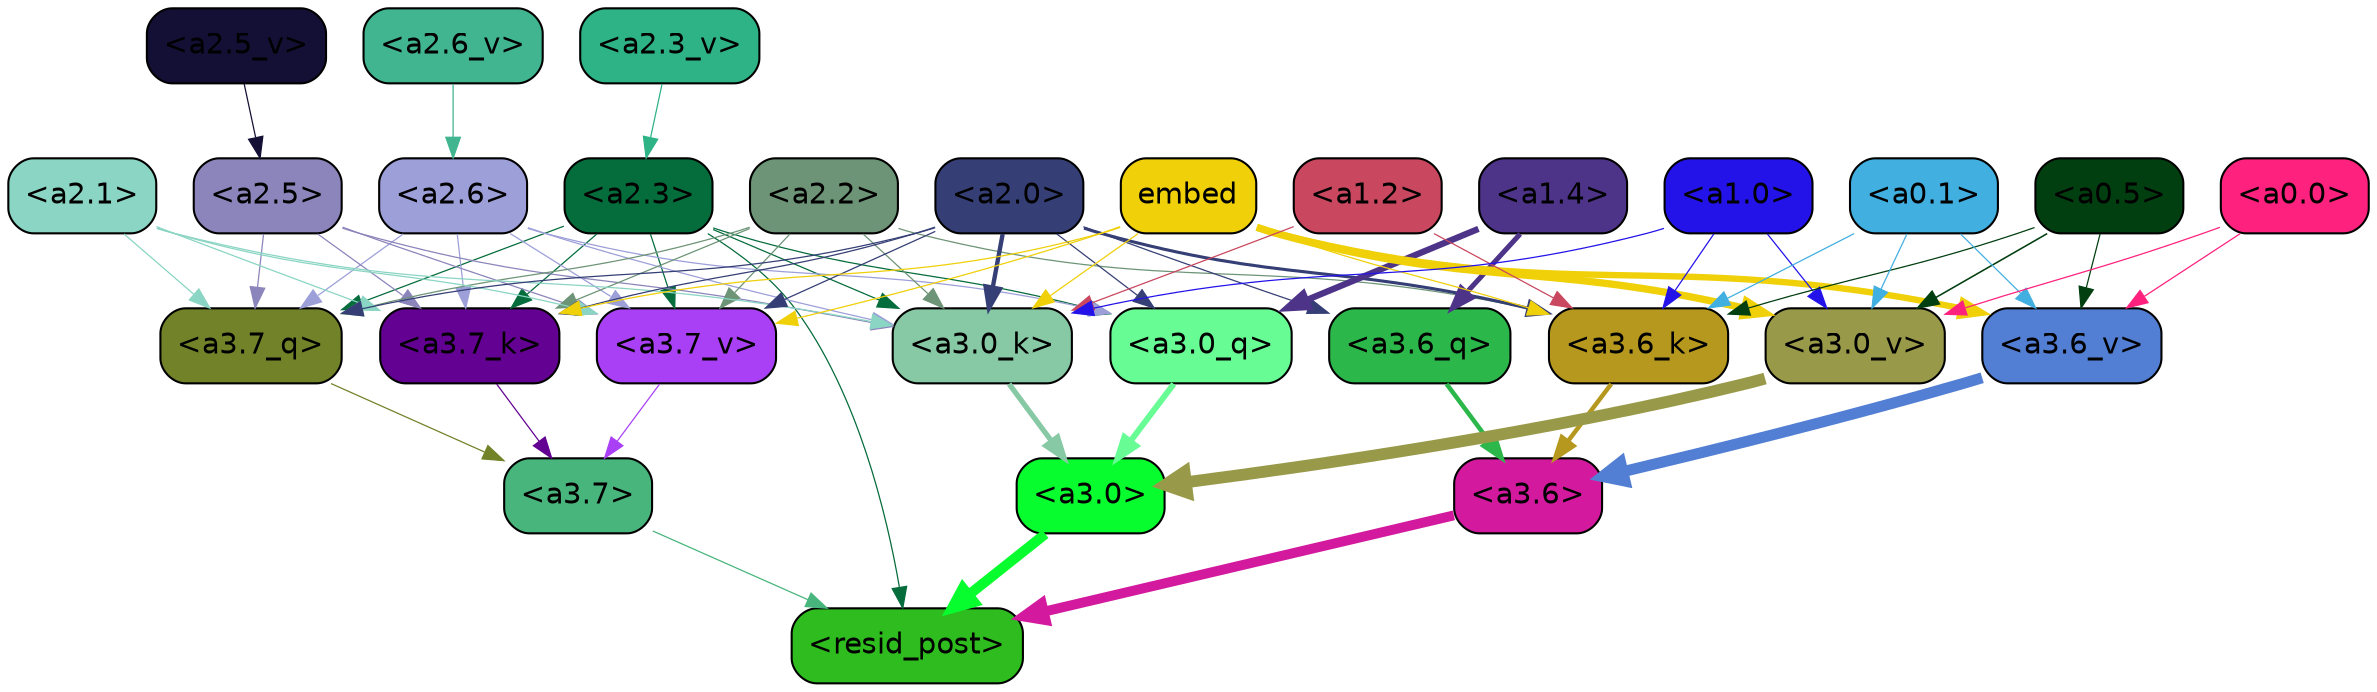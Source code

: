 strict digraph "" {
	graph [bgcolor=transparent,
		layout=dot,
		overlap=false,
		splines=true
	];
	"<a3.7>"	[color=black,
		fillcolor="#48b57d",
		fontname=Helvetica,
		shape=box,
		style="filled, rounded"];
	"<resid_post>"	[color=black,
		fillcolor="#2ebc1e",
		fontname=Helvetica,
		shape=box,
		style="filled, rounded"];
	"<a3.7>" -> "<resid_post>"	[color="#48b57d",
		penwidth=0.6];
	"<a3.6>"	[color=black,
		fillcolor="#d31a9f",
		fontname=Helvetica,
		shape=box,
		style="filled, rounded"];
	"<a3.6>" -> "<resid_post>"	[color="#d31a9f",
		penwidth=4.7534414529800415];
	"<a3.0>"	[color=black,
		fillcolor="#08fd2e",
		fontname=Helvetica,
		shape=box,
		style="filled, rounded"];
	"<a3.0>" -> "<resid_post>"	[color="#08fd2e",
		penwidth=4.898576855659485];
	"<a2.3>"	[color=black,
		fillcolor="#056c3c",
		fontname=Helvetica,
		shape=box,
		style="filled, rounded"];
	"<a2.3>" -> "<resid_post>"	[color="#056c3c",
		penwidth=0.6];
	"<a3.7_q>"	[color=black,
		fillcolor="#728229",
		fontname=Helvetica,
		shape=box,
		style="filled, rounded"];
	"<a2.3>" -> "<a3.7_q>"	[color="#056c3c",
		penwidth=0.6];
	"<a3.0_q>"	[color=black,
		fillcolor="#68fc95",
		fontname=Helvetica,
		shape=box,
		style="filled, rounded"];
	"<a2.3>" -> "<a3.0_q>"	[color="#056c3c",
		penwidth=0.6];
	"<a3.7_k>"	[color=black,
		fillcolor="#620192",
		fontname=Helvetica,
		shape=box,
		style="filled, rounded"];
	"<a2.3>" -> "<a3.7_k>"	[color="#056c3c",
		penwidth=0.6];
	"<a3.0_k>"	[color=black,
		fillcolor="#86c9a4",
		fontname=Helvetica,
		shape=box,
		style="filled, rounded"];
	"<a2.3>" -> "<a3.0_k>"	[color="#056c3c",
		penwidth=0.6];
	"<a3.7_v>"	[color=black,
		fillcolor="#aa40f6",
		fontname=Helvetica,
		shape=box,
		style="filled, rounded"];
	"<a2.3>" -> "<a3.7_v>"	[color="#056c3c",
		penwidth=0.6];
	"<a3.7_q>" -> "<a3.7>"	[color="#728229",
		penwidth=0.6];
	"<a3.6_q>"	[color=black,
		fillcolor="#2cb74b",
		fontname=Helvetica,
		shape=box,
		style="filled, rounded"];
	"<a3.6_q>" -> "<a3.6>"	[color="#2cb74b",
		penwidth=2.160832464694977];
	"<a3.0_q>" -> "<a3.0>"	[color="#68fc95",
		penwidth=2.870753765106201];
	"<a3.7_k>" -> "<a3.7>"	[color="#620192",
		penwidth=0.6];
	"<a3.6_k>"	[color=black,
		fillcolor="#b6981e",
		fontname=Helvetica,
		shape=box,
		style="filled, rounded"];
	"<a3.6_k>" -> "<a3.6>"	[color="#b6981e",
		penwidth=2.13908451795578];
	"<a3.0_k>" -> "<a3.0>"	[color="#86c9a4",
		penwidth=2.520303964614868];
	"<a3.7_v>" -> "<a3.7>"	[color="#aa40f6",
		penwidth=0.6];
	"<a3.6_v>"	[color=black,
		fillcolor="#527ed3",
		fontname=Helvetica,
		shape=box,
		style="filled, rounded"];
	"<a3.6_v>" -> "<a3.6>"	[color="#527ed3",
		penwidth=5.297133803367615];
	"<a3.0_v>"	[color=black,
		fillcolor="#999a49",
		fontname=Helvetica,
		shape=box,
		style="filled, rounded"];
	"<a3.0_v>" -> "<a3.0>"	[color="#999a49",
		penwidth=5.680712580680847];
	"<a2.6>"	[color=black,
		fillcolor="#9d9fd9",
		fontname=Helvetica,
		shape=box,
		style="filled, rounded"];
	"<a2.6>" -> "<a3.7_q>"	[color="#9d9fd9",
		penwidth=0.6];
	"<a2.6>" -> "<a3.0_q>"	[color="#9d9fd9",
		penwidth=0.6];
	"<a2.6>" -> "<a3.7_k>"	[color="#9d9fd9",
		penwidth=0.6];
	"<a2.6>" -> "<a3.0_k>"	[color="#9d9fd9",
		penwidth=0.6];
	"<a2.6>" -> "<a3.7_v>"	[color="#9d9fd9",
		penwidth=0.6];
	"<a2.5>"	[color=black,
		fillcolor="#8c85bb",
		fontname=Helvetica,
		shape=box,
		style="filled, rounded"];
	"<a2.5>" -> "<a3.7_q>"	[color="#8c85bb",
		penwidth=0.6];
	"<a2.5>" -> "<a3.7_k>"	[color="#8c85bb",
		penwidth=0.6];
	"<a2.5>" -> "<a3.0_k>"	[color="#8c85bb",
		penwidth=0.6];
	"<a2.5>" -> "<a3.7_v>"	[color="#8c85bb",
		penwidth=0.6];
	"<a2.2>"	[color=black,
		fillcolor="#6d9477",
		fontname=Helvetica,
		shape=box,
		style="filled, rounded"];
	"<a2.2>" -> "<a3.7_q>"	[color="#6d9477",
		penwidth=0.6];
	"<a2.2>" -> "<a3.7_k>"	[color="#6d9477",
		penwidth=0.6];
	"<a2.2>" -> "<a3.6_k>"	[color="#6d9477",
		penwidth=0.6];
	"<a2.2>" -> "<a3.0_k>"	[color="#6d9477",
		penwidth=0.6];
	"<a2.2>" -> "<a3.7_v>"	[color="#6d9477",
		penwidth=0.6];
	"<a2.1>"	[color=black,
		fillcolor="#8ad5c3",
		fontname=Helvetica,
		shape=box,
		style="filled, rounded"];
	"<a2.1>" -> "<a3.7_q>"	[color="#8ad5c3",
		penwidth=0.6];
	"<a2.1>" -> "<a3.7_k>"	[color="#8ad5c3",
		penwidth=0.6];
	"<a2.1>" -> "<a3.0_k>"	[color="#8ad5c3",
		penwidth=0.6];
	"<a2.1>" -> "<a3.7_v>"	[color="#8ad5c3",
		penwidth=0.6];
	"<a2.0>"	[color=black,
		fillcolor="#353f75",
		fontname=Helvetica,
		shape=box,
		style="filled, rounded"];
	"<a2.0>" -> "<a3.7_q>"	[color="#353f75",
		penwidth=0.6];
	"<a2.0>" -> "<a3.6_q>"	[color="#353f75",
		penwidth=0.6];
	"<a2.0>" -> "<a3.0_q>"	[color="#353f75",
		penwidth=0.6];
	"<a2.0>" -> "<a3.7_k>"	[color="#353f75",
		penwidth=0.6];
	"<a2.0>" -> "<a3.6_k>"	[color="#353f75",
		penwidth=1.4807794839143753];
	"<a2.0>" -> "<a3.0_k>"	[color="#353f75",
		penwidth=2.095262974500656];
	"<a2.0>" -> "<a3.7_v>"	[color="#353f75",
		penwidth=0.6];
	"<a1.4>"	[color=black,
		fillcolor="#4e3489",
		fontname=Helvetica,
		shape=box,
		style="filled, rounded"];
	"<a1.4>" -> "<a3.6_q>"	[color="#4e3489",
		penwidth=2.425799250602722];
	"<a1.4>" -> "<a3.0_q>"	[color="#4e3489",
		penwidth=3.0341034531593323];
	embed	[color=black,
		fillcolor="#f0d009",
		fontname=Helvetica,
		shape=box,
		style="filled, rounded"];
	embed -> "<a3.7_k>"	[color="#f0d009",
		penwidth=0.6];
	embed -> "<a3.6_k>"	[color="#f0d009",
		penwidth=0.6];
	embed -> "<a3.0_k>"	[color="#f0d009",
		penwidth=0.6];
	embed -> "<a3.7_v>"	[color="#f0d009",
		penwidth=0.6];
	embed -> "<a3.6_v>"	[color="#f0d009",
		penwidth=3.067279100418091];
	embed -> "<a3.0_v>"	[color="#f0d009",
		penwidth=3.5202720761299133];
	"<a1.2>"	[color=black,
		fillcolor="#c9475f",
		fontname=Helvetica,
		shape=box,
		style="filled, rounded"];
	"<a1.2>" -> "<a3.6_k>"	[color="#c9475f",
		penwidth=0.6];
	"<a1.2>" -> "<a3.0_k>"	[color="#c9475f",
		penwidth=0.6];
	"<a1.0>"	[color=black,
		fillcolor="#2313e9",
		fontname=Helvetica,
		shape=box,
		style="filled, rounded"];
	"<a1.0>" -> "<a3.6_k>"	[color="#2313e9",
		penwidth=0.6];
	"<a1.0>" -> "<a3.0_k>"	[color="#2313e9",
		penwidth=0.6];
	"<a1.0>" -> "<a3.0_v>"	[color="#2313e9",
		penwidth=0.6];
	"<a0.5>"	[color=black,
		fillcolor="#023f10",
		fontname=Helvetica,
		shape=box,
		style="filled, rounded"];
	"<a0.5>" -> "<a3.6_k>"	[color="#023f10",
		penwidth=0.6];
	"<a0.5>" -> "<a3.6_v>"	[color="#023f10",
		penwidth=0.6];
	"<a0.5>" -> "<a3.0_v>"	[color="#023f10",
		penwidth=0.764040544629097];
	"<a0.1>"	[color=black,
		fillcolor="#41afe0",
		fontname=Helvetica,
		shape=box,
		style="filled, rounded"];
	"<a0.1>" -> "<a3.6_k>"	[color="#41afe0",
		penwidth=0.6];
	"<a0.1>" -> "<a3.6_v>"	[color="#41afe0",
		penwidth=0.6];
	"<a0.1>" -> "<a3.0_v>"	[color="#41afe0",
		penwidth=0.6];
	"<a0.0>"	[color=black,
		fillcolor="#fe227e",
		fontname=Helvetica,
		shape=box,
		style="filled, rounded"];
	"<a0.0>" -> "<a3.6_v>"	[color="#fe227e",
		penwidth=0.6];
	"<a0.0>" -> "<a3.0_v>"	[color="#fe227e",
		penwidth=0.6];
	"<a2.6_v>"	[color=black,
		fillcolor="#40b58f",
		fontname=Helvetica,
		shape=box,
		style="filled, rounded"];
	"<a2.6_v>" -> "<a2.6>"	[color="#40b58f",
		penwidth=0.6];
	"<a2.5_v>"	[color=black,
		fillcolor="#140f34",
		fontname=Helvetica,
		shape=box,
		style="filled, rounded"];
	"<a2.5_v>" -> "<a2.5>"	[color="#140f34",
		penwidth=0.6];
	"<a2.3_v>"	[color=black,
		fillcolor="#2db385",
		fontname=Helvetica,
		shape=box,
		style="filled, rounded"];
	"<a2.3_v>" -> "<a2.3>"	[color="#2db385",
		penwidth=0.6];
}
